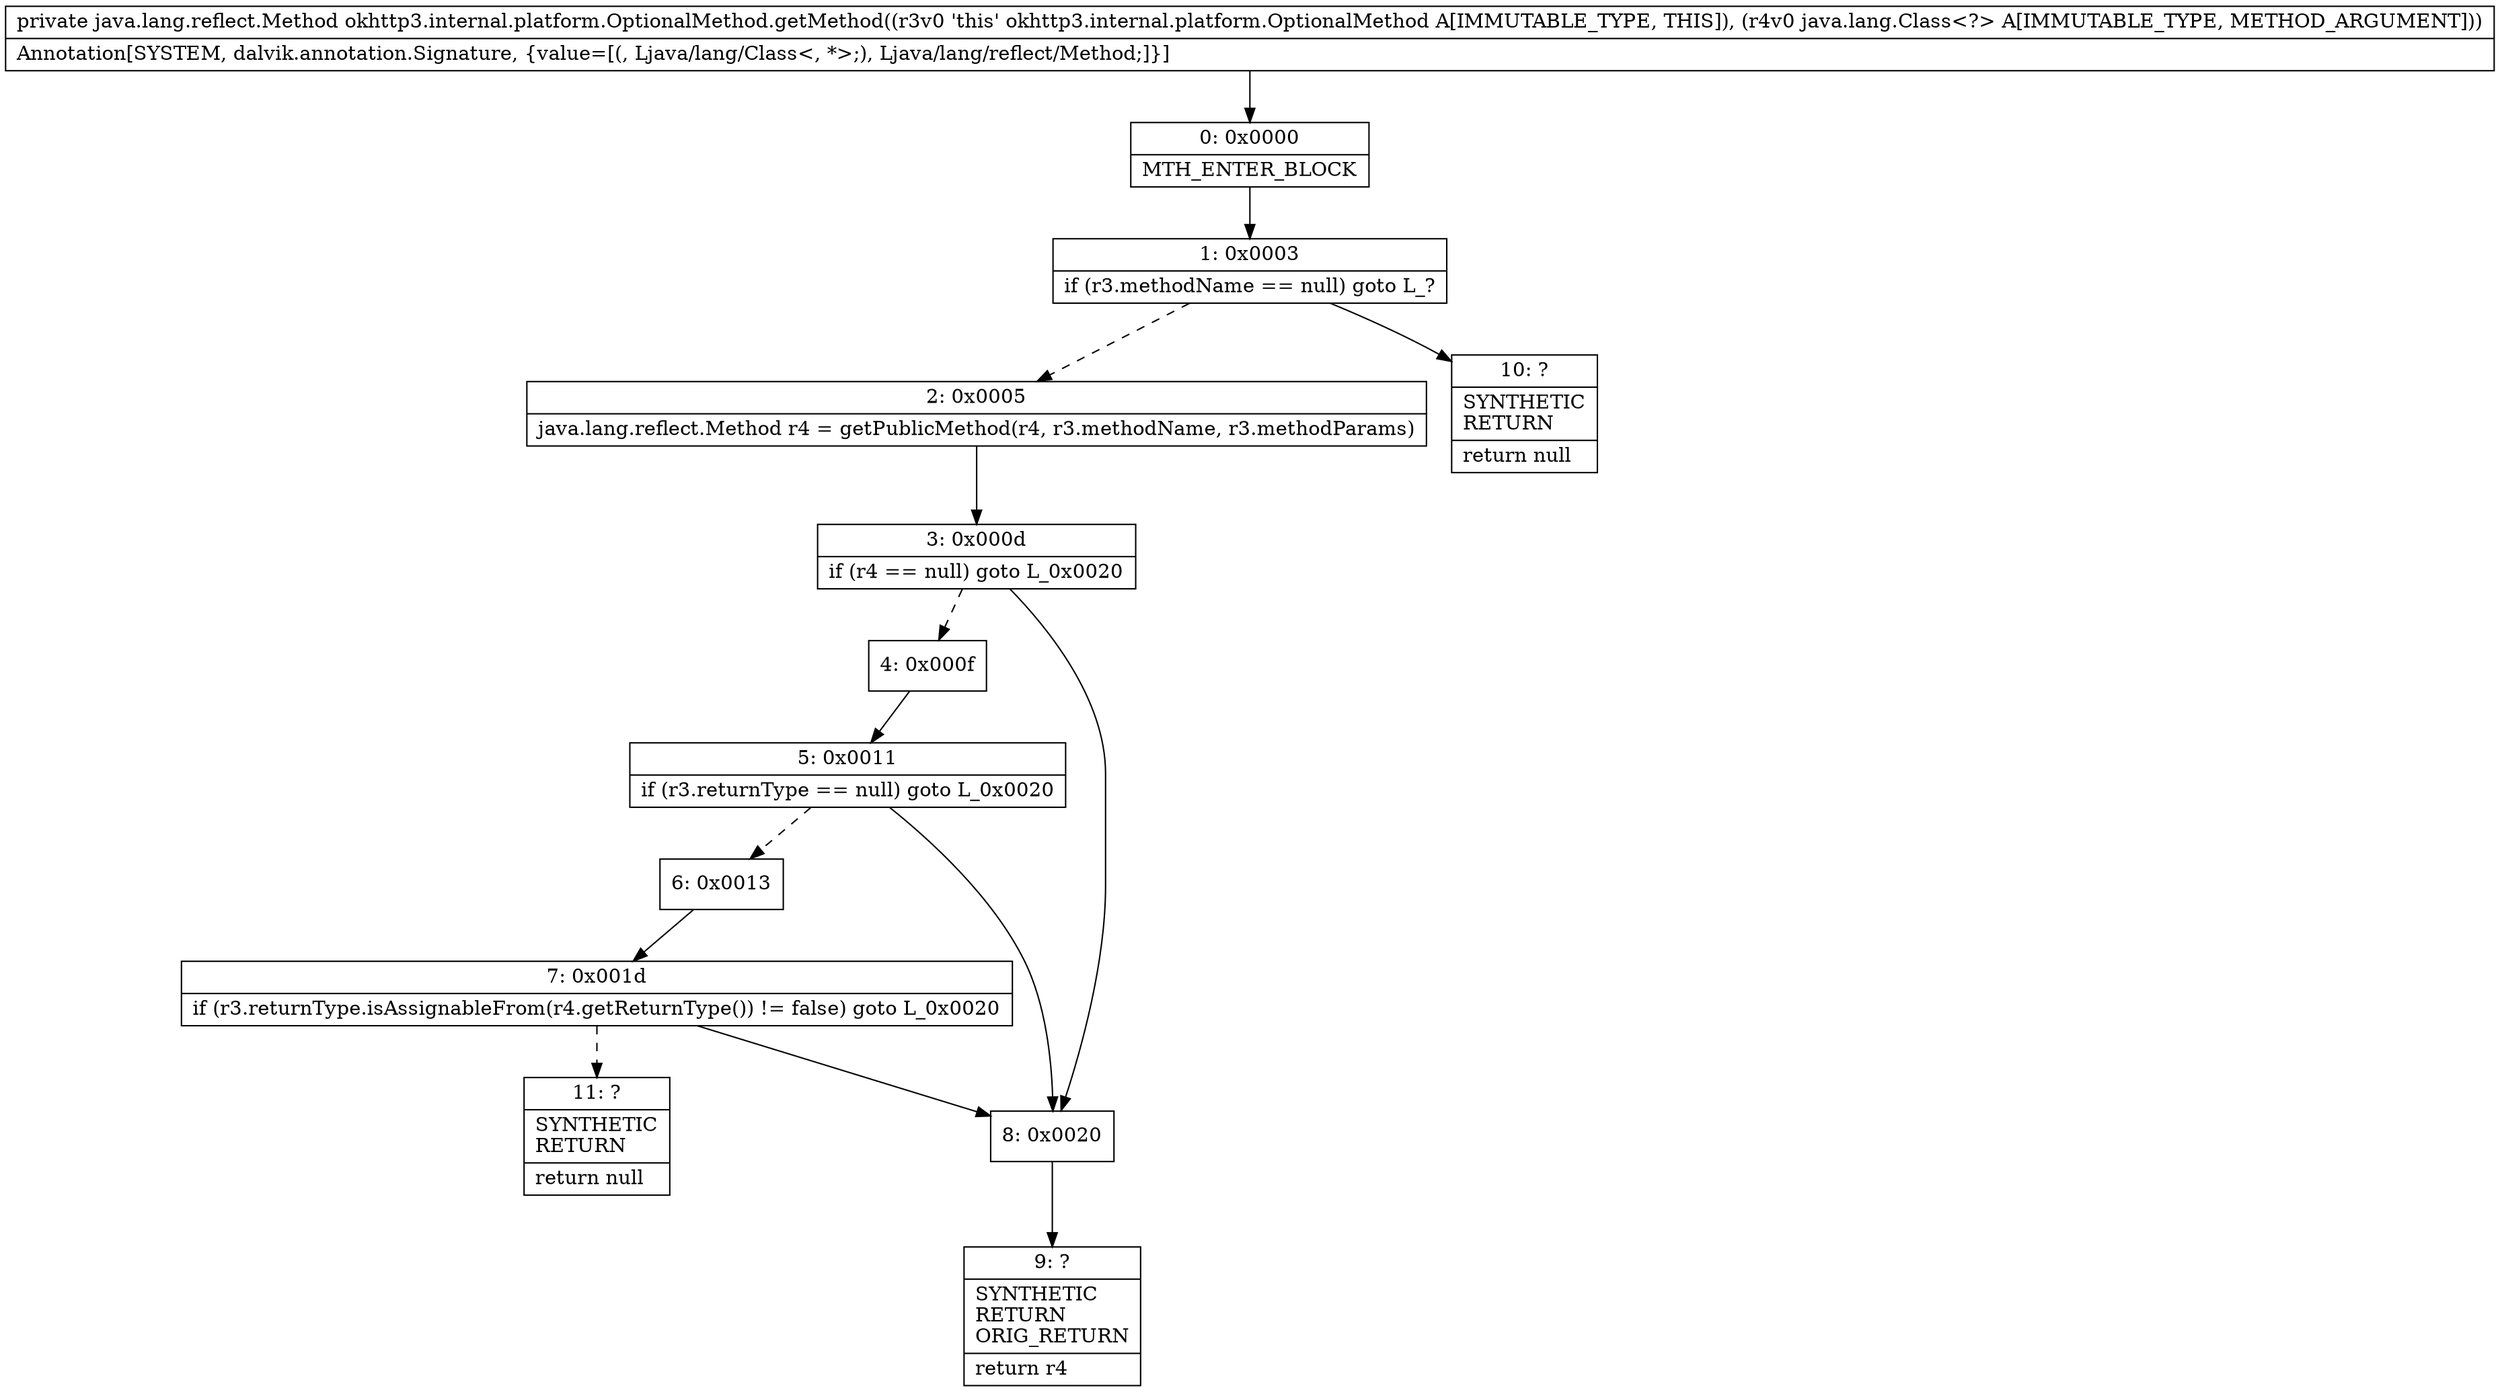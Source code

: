 digraph "CFG forokhttp3.internal.platform.OptionalMethod.getMethod(Ljava\/lang\/Class;)Ljava\/lang\/reflect\/Method;" {
Node_0 [shape=record,label="{0\:\ 0x0000|MTH_ENTER_BLOCK\l}"];
Node_1 [shape=record,label="{1\:\ 0x0003|if (r3.methodName == null) goto L_?\l}"];
Node_2 [shape=record,label="{2\:\ 0x0005|java.lang.reflect.Method r4 = getPublicMethod(r4, r3.methodName, r3.methodParams)\l}"];
Node_3 [shape=record,label="{3\:\ 0x000d|if (r4 == null) goto L_0x0020\l}"];
Node_4 [shape=record,label="{4\:\ 0x000f}"];
Node_5 [shape=record,label="{5\:\ 0x0011|if (r3.returnType == null) goto L_0x0020\l}"];
Node_6 [shape=record,label="{6\:\ 0x0013}"];
Node_7 [shape=record,label="{7\:\ 0x001d|if (r3.returnType.isAssignableFrom(r4.getReturnType()) != false) goto L_0x0020\l}"];
Node_8 [shape=record,label="{8\:\ 0x0020}"];
Node_9 [shape=record,label="{9\:\ ?|SYNTHETIC\lRETURN\lORIG_RETURN\l|return r4\l}"];
Node_10 [shape=record,label="{10\:\ ?|SYNTHETIC\lRETURN\l|return null\l}"];
Node_11 [shape=record,label="{11\:\ ?|SYNTHETIC\lRETURN\l|return null\l}"];
MethodNode[shape=record,label="{private java.lang.reflect.Method okhttp3.internal.platform.OptionalMethod.getMethod((r3v0 'this' okhttp3.internal.platform.OptionalMethod A[IMMUTABLE_TYPE, THIS]), (r4v0 java.lang.Class\<?\> A[IMMUTABLE_TYPE, METHOD_ARGUMENT]))  | Annotation[SYSTEM, dalvik.annotation.Signature, \{value=[(, Ljava\/lang\/Class\<, *\>;), Ljava\/lang\/reflect\/Method;]\}]\l}"];
MethodNode -> Node_0;
Node_0 -> Node_1;
Node_1 -> Node_2[style=dashed];
Node_1 -> Node_10;
Node_2 -> Node_3;
Node_3 -> Node_4[style=dashed];
Node_3 -> Node_8;
Node_4 -> Node_5;
Node_5 -> Node_6[style=dashed];
Node_5 -> Node_8;
Node_6 -> Node_7;
Node_7 -> Node_8;
Node_7 -> Node_11[style=dashed];
Node_8 -> Node_9;
}

